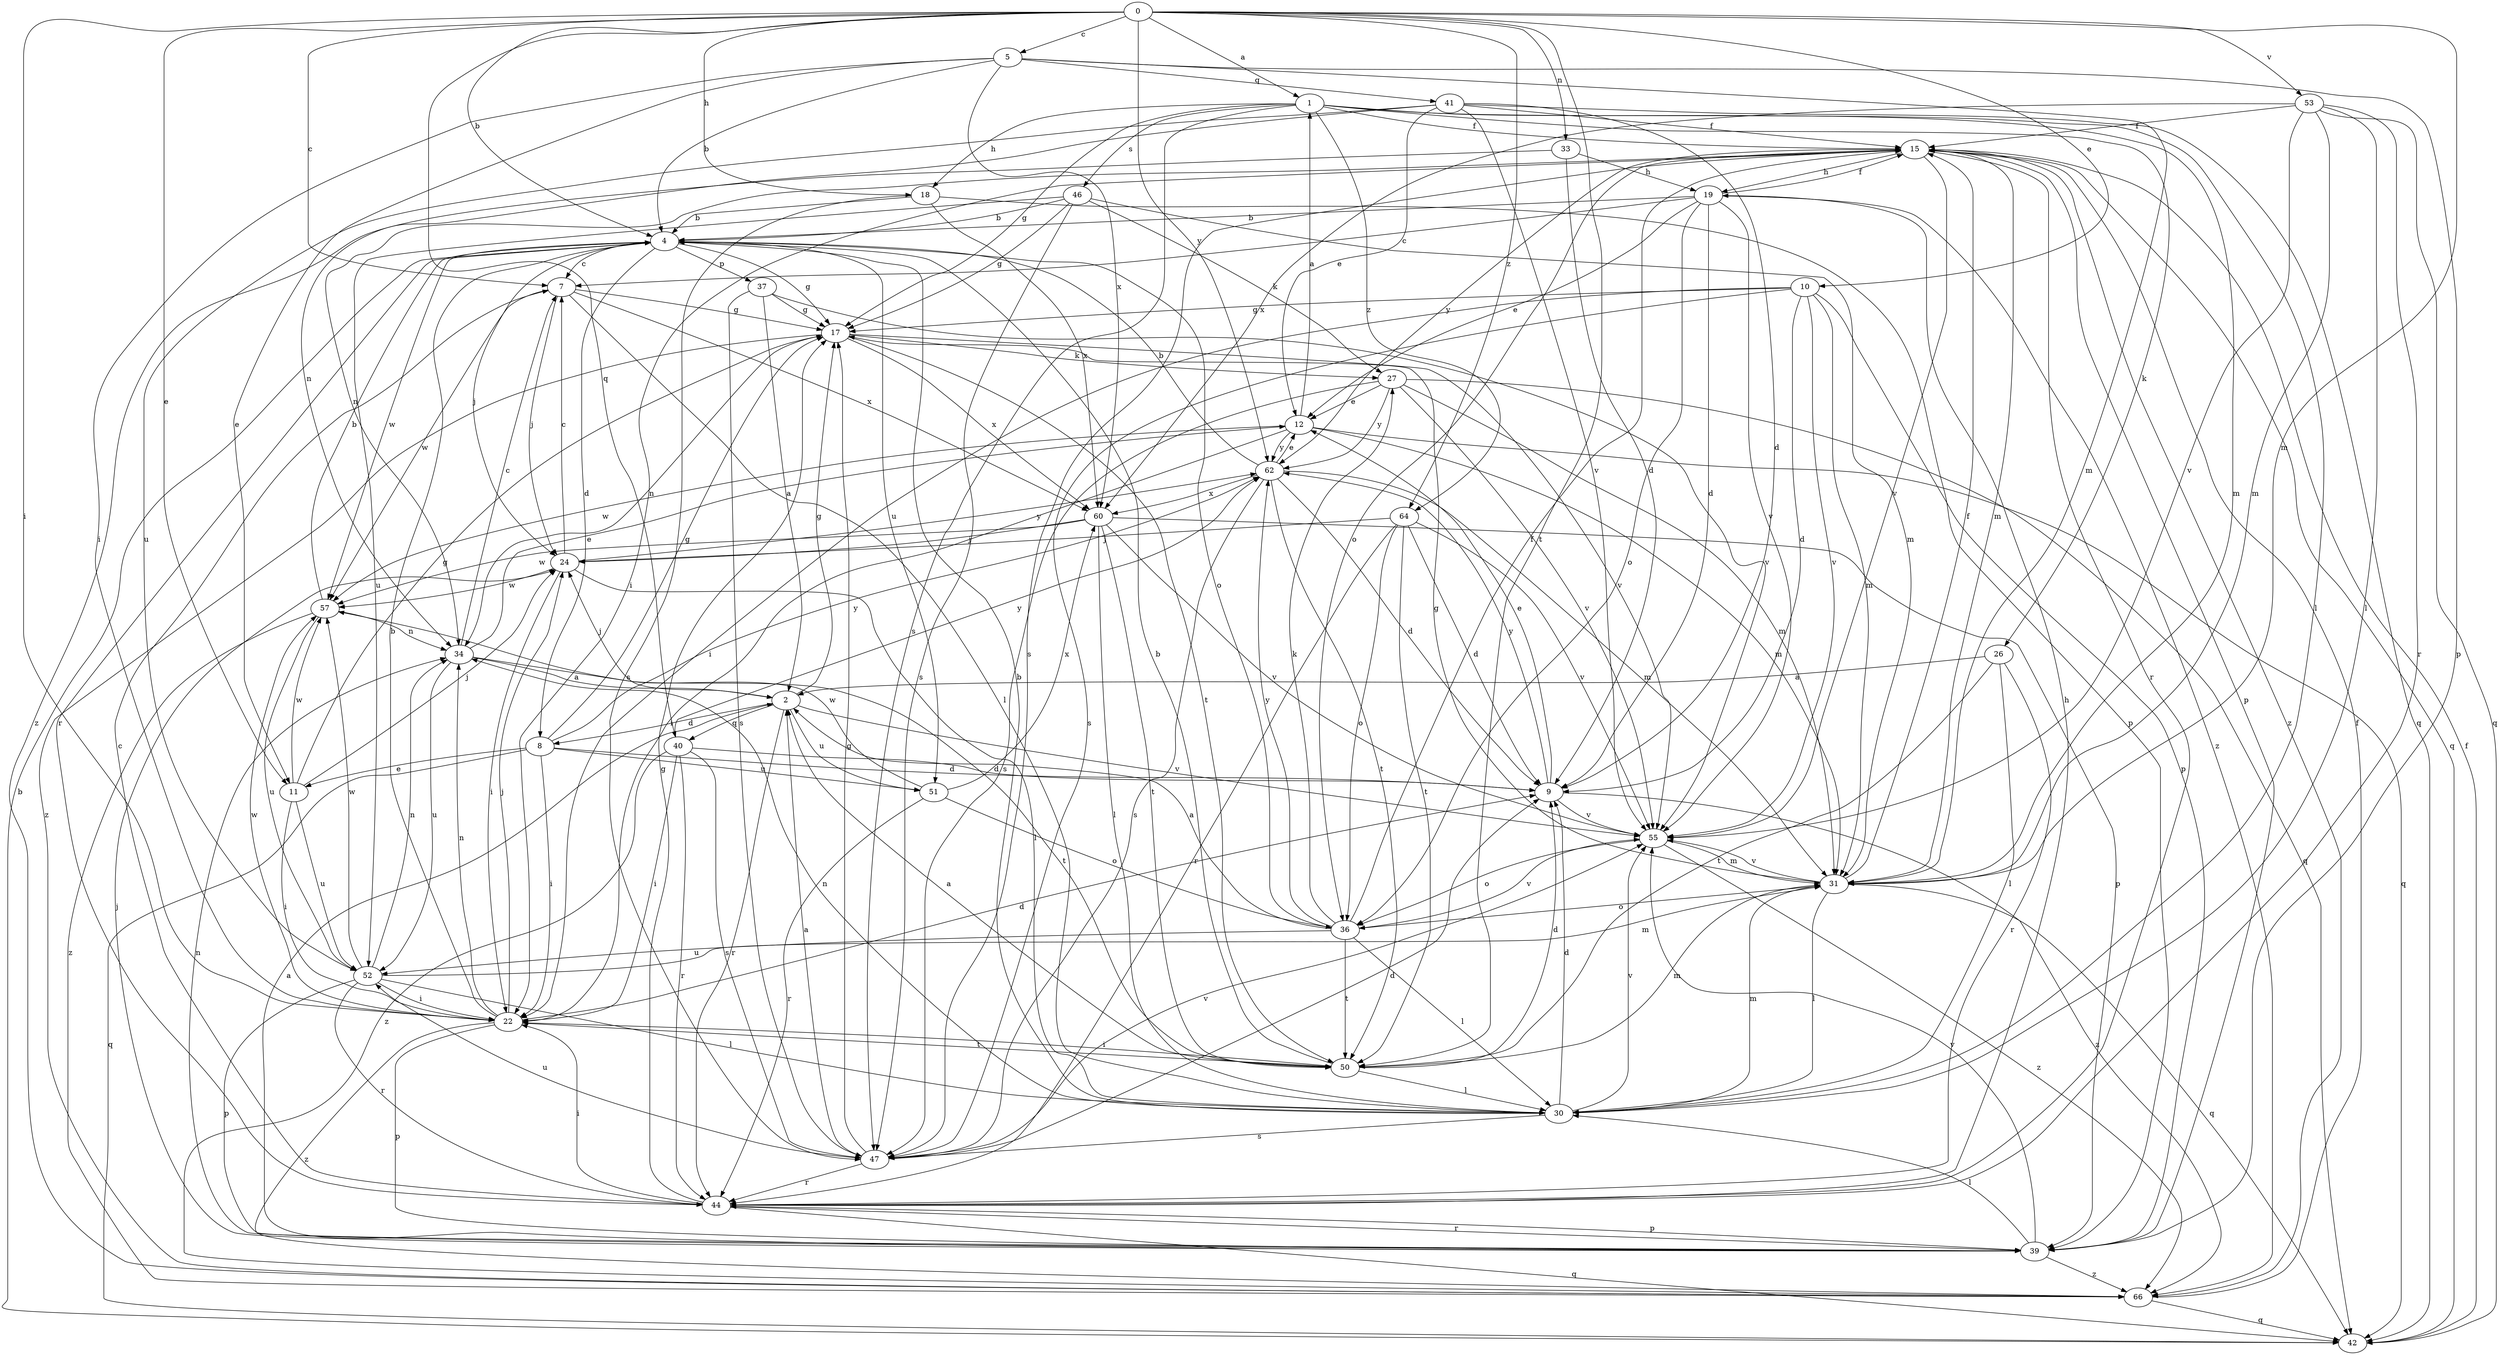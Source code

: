 strict digraph  {
0;
1;
2;
4;
5;
7;
8;
9;
10;
11;
12;
15;
17;
18;
19;
22;
24;
26;
27;
30;
31;
33;
34;
36;
37;
39;
40;
41;
42;
44;
46;
47;
50;
51;
52;
53;
55;
57;
60;
62;
64;
66;
0 -> 1  [label=a];
0 -> 4  [label=b];
0 -> 5  [label=c];
0 -> 7  [label=c];
0 -> 10  [label=e];
0 -> 11  [label=e];
0 -> 18  [label=h];
0 -> 22  [label=i];
0 -> 31  [label=m];
0 -> 33  [label=n];
0 -> 40  [label=q];
0 -> 50  [label=t];
0 -> 53  [label=v];
0 -> 62  [label=y];
0 -> 64  [label=z];
1 -> 15  [label=f];
1 -> 17  [label=g];
1 -> 18  [label=h];
1 -> 26  [label=k];
1 -> 30  [label=l];
1 -> 31  [label=m];
1 -> 46  [label=s];
1 -> 47  [label=s];
1 -> 64  [label=z];
2 -> 8  [label=d];
2 -> 17  [label=g];
2 -> 24  [label=j];
2 -> 40  [label=q];
2 -> 44  [label=r];
2 -> 51  [label=u];
2 -> 55  [label=v];
4 -> 7  [label=c];
4 -> 8  [label=d];
4 -> 17  [label=g];
4 -> 24  [label=j];
4 -> 36  [label=o];
4 -> 37  [label=p];
4 -> 44  [label=r];
4 -> 51  [label=u];
4 -> 57  [label=w];
5 -> 4  [label=b];
5 -> 11  [label=e];
5 -> 22  [label=i];
5 -> 31  [label=m];
5 -> 39  [label=p];
5 -> 41  [label=q];
5 -> 60  [label=x];
7 -> 17  [label=g];
7 -> 24  [label=j];
7 -> 30  [label=l];
7 -> 57  [label=w];
7 -> 60  [label=x];
8 -> 9  [label=d];
8 -> 11  [label=e];
8 -> 17  [label=g];
8 -> 22  [label=i];
8 -> 42  [label=q];
8 -> 51  [label=u];
8 -> 62  [label=y];
9 -> 12  [label=e];
9 -> 55  [label=v];
9 -> 62  [label=y];
9 -> 66  [label=z];
10 -> 9  [label=d];
10 -> 17  [label=g];
10 -> 22  [label=i];
10 -> 31  [label=m];
10 -> 39  [label=p];
10 -> 47  [label=s];
10 -> 55  [label=v];
11 -> 17  [label=g];
11 -> 22  [label=i];
11 -> 24  [label=j];
11 -> 52  [label=u];
11 -> 57  [label=w];
12 -> 1  [label=a];
12 -> 22  [label=i];
12 -> 31  [label=m];
12 -> 42  [label=q];
12 -> 57  [label=w];
12 -> 62  [label=y];
15 -> 19  [label=h];
15 -> 22  [label=i];
15 -> 31  [label=m];
15 -> 34  [label=n];
15 -> 36  [label=o];
15 -> 39  [label=p];
15 -> 42  [label=q];
15 -> 44  [label=r];
15 -> 47  [label=s];
15 -> 55  [label=v];
15 -> 62  [label=y];
15 -> 66  [label=z];
17 -> 27  [label=k];
17 -> 34  [label=n];
17 -> 50  [label=t];
17 -> 55  [label=v];
17 -> 60  [label=x];
17 -> 66  [label=z];
18 -> 4  [label=b];
18 -> 39  [label=p];
18 -> 47  [label=s];
18 -> 60  [label=x];
19 -> 4  [label=b];
19 -> 7  [label=c];
19 -> 9  [label=d];
19 -> 12  [label=e];
19 -> 15  [label=f];
19 -> 36  [label=o];
19 -> 55  [label=v];
19 -> 66  [label=z];
22 -> 4  [label=b];
22 -> 9  [label=d];
22 -> 24  [label=j];
22 -> 34  [label=n];
22 -> 39  [label=p];
22 -> 50  [label=t];
22 -> 57  [label=w];
22 -> 66  [label=z];
24 -> 7  [label=c];
24 -> 22  [label=i];
24 -> 30  [label=l];
24 -> 57  [label=w];
24 -> 62  [label=y];
26 -> 2  [label=a];
26 -> 30  [label=l];
26 -> 44  [label=r];
26 -> 50  [label=t];
27 -> 12  [label=e];
27 -> 31  [label=m];
27 -> 42  [label=q];
27 -> 47  [label=s];
27 -> 55  [label=v];
27 -> 62  [label=y];
30 -> 4  [label=b];
30 -> 9  [label=d];
30 -> 31  [label=m];
30 -> 34  [label=n];
30 -> 47  [label=s];
30 -> 55  [label=v];
31 -> 15  [label=f];
31 -> 17  [label=g];
31 -> 30  [label=l];
31 -> 36  [label=o];
31 -> 42  [label=q];
31 -> 55  [label=v];
33 -> 9  [label=d];
33 -> 19  [label=h];
33 -> 66  [label=z];
34 -> 2  [label=a];
34 -> 7  [label=c];
34 -> 12  [label=e];
34 -> 50  [label=t];
34 -> 52  [label=u];
36 -> 2  [label=a];
36 -> 15  [label=f];
36 -> 27  [label=k];
36 -> 30  [label=l];
36 -> 50  [label=t];
36 -> 52  [label=u];
36 -> 55  [label=v];
36 -> 62  [label=y];
37 -> 2  [label=a];
37 -> 17  [label=g];
37 -> 47  [label=s];
37 -> 55  [label=v];
39 -> 2  [label=a];
39 -> 24  [label=j];
39 -> 30  [label=l];
39 -> 34  [label=n];
39 -> 44  [label=r];
39 -> 55  [label=v];
39 -> 66  [label=z];
40 -> 9  [label=d];
40 -> 22  [label=i];
40 -> 44  [label=r];
40 -> 47  [label=s];
40 -> 62  [label=y];
40 -> 66  [label=z];
41 -> 9  [label=d];
41 -> 12  [label=e];
41 -> 15  [label=f];
41 -> 34  [label=n];
41 -> 42  [label=q];
41 -> 52  [label=u];
41 -> 55  [label=v];
42 -> 4  [label=b];
42 -> 15  [label=f];
44 -> 7  [label=c];
44 -> 17  [label=g];
44 -> 19  [label=h];
44 -> 22  [label=i];
44 -> 39  [label=p];
44 -> 42  [label=q];
46 -> 4  [label=b];
46 -> 17  [label=g];
46 -> 27  [label=k];
46 -> 31  [label=m];
46 -> 47  [label=s];
46 -> 52  [label=u];
47 -> 2  [label=a];
47 -> 9  [label=d];
47 -> 17  [label=g];
47 -> 44  [label=r];
47 -> 52  [label=u];
47 -> 55  [label=v];
50 -> 2  [label=a];
50 -> 4  [label=b];
50 -> 9  [label=d];
50 -> 22  [label=i];
50 -> 30  [label=l];
50 -> 31  [label=m];
51 -> 36  [label=o];
51 -> 44  [label=r];
51 -> 57  [label=w];
51 -> 60  [label=x];
52 -> 22  [label=i];
52 -> 30  [label=l];
52 -> 31  [label=m];
52 -> 34  [label=n];
52 -> 39  [label=p];
52 -> 44  [label=r];
52 -> 57  [label=w];
53 -> 15  [label=f];
53 -> 30  [label=l];
53 -> 31  [label=m];
53 -> 42  [label=q];
53 -> 44  [label=r];
53 -> 55  [label=v];
53 -> 60  [label=x];
55 -> 31  [label=m];
55 -> 36  [label=o];
55 -> 66  [label=z];
57 -> 4  [label=b];
57 -> 34  [label=n];
57 -> 52  [label=u];
57 -> 66  [label=z];
60 -> 24  [label=j];
60 -> 30  [label=l];
60 -> 39  [label=p];
60 -> 50  [label=t];
60 -> 55  [label=v];
60 -> 57  [label=w];
62 -> 4  [label=b];
62 -> 9  [label=d];
62 -> 12  [label=e];
62 -> 31  [label=m];
62 -> 47  [label=s];
62 -> 50  [label=t];
62 -> 60  [label=x];
64 -> 9  [label=d];
64 -> 24  [label=j];
64 -> 36  [label=o];
64 -> 44  [label=r];
64 -> 50  [label=t];
64 -> 55  [label=v];
66 -> 15  [label=f];
66 -> 42  [label=q];
}
